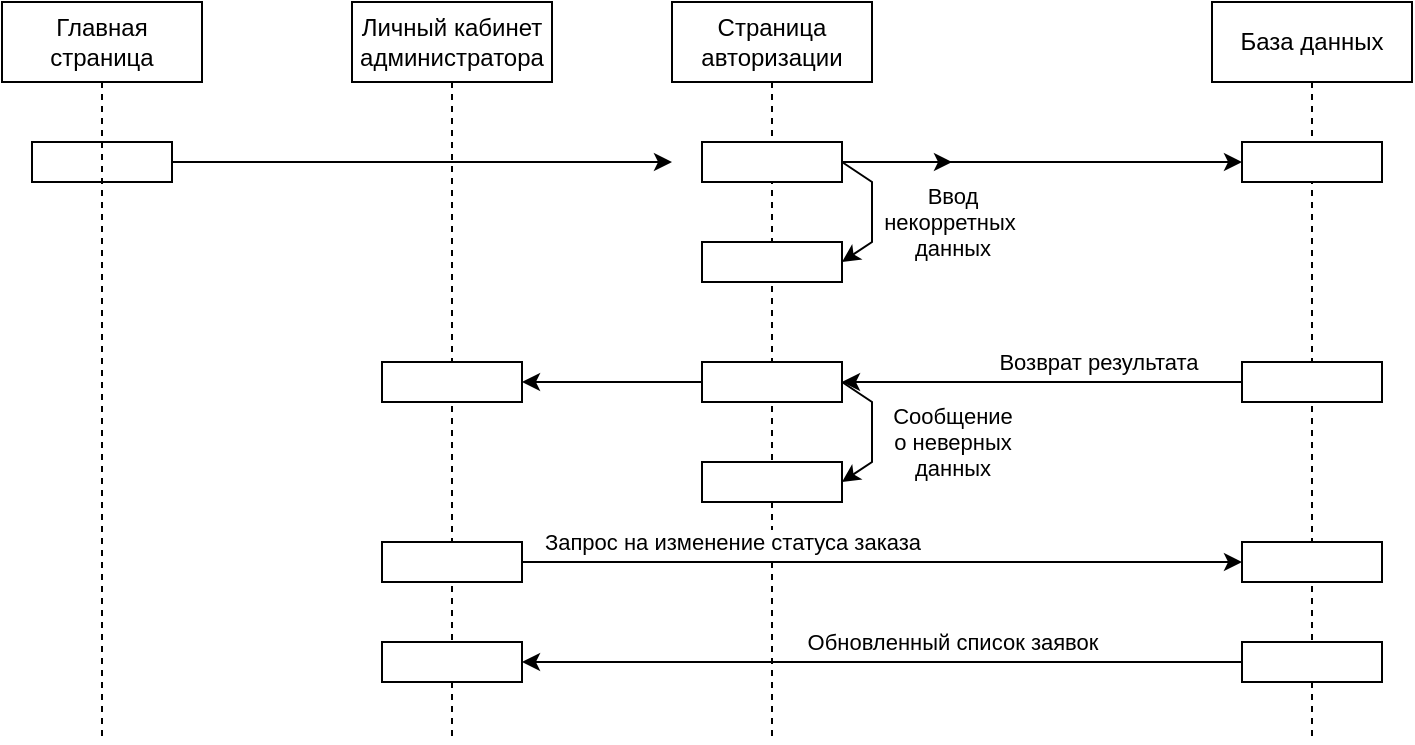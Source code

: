 <mxfile version="24.7.17">
  <diagram name="Page-1" id="hPvZyRAlkJFVNJidljv0">
    <mxGraphModel dx="1586" dy="851" grid="1" gridSize="10" guides="1" tooltips="1" connect="1" arrows="1" fold="1" page="1" pageScale="1" pageWidth="850" pageHeight="1100" math="0" shadow="0">
      <root>
        <mxCell id="0" />
        <mxCell id="1" parent="0" />
        <mxCell id="rl190019idn-pyYYRpBx-1" style="edgeStyle=orthogonalEdgeStyle;rounded=0;orthogonalLoop=1;jettySize=auto;html=1;exitX=1;exitY=0.5;exitDx=0;exitDy=0;entryX=0;entryY=0.5;entryDx=0;entryDy=0;" edge="1" parent="1" source="rl190019idn-pyYYRpBx-2">
          <mxGeometry relative="1" as="geometry">
            <mxPoint x="205" y="110" as="targetPoint" />
          </mxGeometry>
        </mxCell>
        <mxCell id="rl190019idn-pyYYRpBx-2" value="" style="html=1;whiteSpace=wrap;" vertex="1" parent="1">
          <mxGeometry x="-115" y="100" width="70" height="20" as="geometry" />
        </mxCell>
        <mxCell id="rl190019idn-pyYYRpBx-3" value="Страница авторизации" style="shape=umlLifeline;perimeter=lifelinePerimeter;whiteSpace=wrap;html=1;container=1;dropTarget=0;collapsible=0;recursiveResize=0;outlineConnect=0;portConstraint=eastwest;newEdgeStyle={&quot;curved&quot;:0,&quot;rounded&quot;:0};" vertex="1" parent="1">
          <mxGeometry x="205" y="30" width="100" height="370" as="geometry" />
        </mxCell>
        <mxCell id="rl190019idn-pyYYRpBx-4" style="edgeStyle=orthogonalEdgeStyle;rounded=0;orthogonalLoop=1;jettySize=auto;html=1;exitX=1;exitY=0.5;exitDx=0;exitDy=0;entryX=0;entryY=0.5;entryDx=0;entryDy=0;" edge="1" parent="1" target="rl190019idn-pyYYRpBx-12">
          <mxGeometry relative="1" as="geometry">
            <mxPoint x="275" y="110" as="sourcePoint" />
            <mxPoint x="345" y="110" as="targetPoint" />
          </mxGeometry>
        </mxCell>
        <mxCell id="rl190019idn-pyYYRpBx-11" value="База данных" style="shape=umlLifeline;perimeter=lifelinePerimeter;whiteSpace=wrap;html=1;container=1;dropTarget=0;collapsible=0;recursiveResize=0;outlineConnect=0;portConstraint=eastwest;newEdgeStyle={&quot;curved&quot;:0,&quot;rounded&quot;:0};" vertex="1" parent="1">
          <mxGeometry x="475" y="30" width="100" height="370" as="geometry" />
        </mxCell>
        <mxCell id="rl190019idn-pyYYRpBx-20" value="Ввод&lt;div&gt;некорретных&amp;nbsp;&lt;/div&gt;&lt;div&gt;данных&lt;/div&gt;" style="rounded=0;orthogonalLoop=1;jettySize=auto;html=1;exitX=1;exitY=0.5;exitDx=0;exitDy=0;entryX=1;entryY=0.5;entryDx=0;entryDy=0;" edge="1" parent="1" source="rl190019idn-pyYYRpBx-22" target="rl190019idn-pyYYRpBx-23">
          <mxGeometry x="0.151" y="40" relative="1" as="geometry">
            <Array as="points">
              <mxPoint x="305" y="120" />
              <mxPoint x="305" y="150" />
            </Array>
            <mxPoint as="offset" />
          </mxGeometry>
        </mxCell>
        <mxCell id="rl190019idn-pyYYRpBx-21" style="edgeStyle=orthogonalEdgeStyle;rounded=0;orthogonalLoop=1;jettySize=auto;html=1;exitX=1;exitY=0.5;exitDx=0;exitDy=0;entryX=0;entryY=0.5;entryDx=0;entryDy=0;" edge="1" parent="1" source="rl190019idn-pyYYRpBx-22" target="rl190019idn-pyYYRpBx-24">
          <mxGeometry relative="1" as="geometry" />
        </mxCell>
        <mxCell id="rl190019idn-pyYYRpBx-22" value="" style="html=1;whiteSpace=wrap;" vertex="1" parent="1">
          <mxGeometry x="220" y="100" width="70" height="20" as="geometry" />
        </mxCell>
        <mxCell id="rl190019idn-pyYYRpBx-23" value="" style="html=1;whiteSpace=wrap;" vertex="1" parent="1">
          <mxGeometry x="220" y="150" width="70" height="20" as="geometry" />
        </mxCell>
        <mxCell id="rl190019idn-pyYYRpBx-24" value="" style="html=1;whiteSpace=wrap;" vertex="1" parent="1">
          <mxGeometry x="490" y="100" width="70" height="20" as="geometry" />
        </mxCell>
        <mxCell id="rl190019idn-pyYYRpBx-25" value="Возврат результата" style="edgeStyle=orthogonalEdgeStyle;rounded=0;orthogonalLoop=1;jettySize=auto;html=1;exitX=0;exitY=0.5;exitDx=0;exitDy=0;entryX=1;entryY=0.5;entryDx=0;entryDy=0;" edge="1" parent="1" source="rl190019idn-pyYYRpBx-26">
          <mxGeometry x="-0.276" y="-10" relative="1" as="geometry">
            <mxPoint x="290" y="220" as="targetPoint" />
            <mxPoint as="offset" />
          </mxGeometry>
        </mxCell>
        <mxCell id="rl190019idn-pyYYRpBx-26" value="" style="html=1;whiteSpace=wrap;" vertex="1" parent="1">
          <mxGeometry x="490" y="210" width="70" height="20" as="geometry" />
        </mxCell>
        <mxCell id="rl190019idn-pyYYRpBx-27" value="Сообщение&lt;div&gt;о неверных&lt;/div&gt;&lt;div&gt;данных&lt;/div&gt;" style="rounded=0;orthogonalLoop=1;jettySize=auto;html=1;exitX=1;exitY=0.5;exitDx=0;exitDy=0;entryX=1;entryY=0.5;entryDx=0;entryDy=0;" edge="1" parent="1" source="rl190019idn-pyYYRpBx-29" target="rl190019idn-pyYYRpBx-30">
          <mxGeometry x="0.151" y="40" relative="1" as="geometry">
            <Array as="points">
              <mxPoint x="305" y="230" />
              <mxPoint x="305" y="260" />
            </Array>
            <mxPoint as="offset" />
          </mxGeometry>
        </mxCell>
        <mxCell id="rl190019idn-pyYYRpBx-28" style="edgeStyle=orthogonalEdgeStyle;rounded=0;orthogonalLoop=1;jettySize=auto;html=1;exitX=0;exitY=0.5;exitDx=0;exitDy=0;entryX=1;entryY=0.5;entryDx=0;entryDy=0;" edge="1" parent="1" source="rl190019idn-pyYYRpBx-29" target="rl190019idn-pyYYRpBx-32">
          <mxGeometry relative="1" as="geometry" />
        </mxCell>
        <mxCell id="rl190019idn-pyYYRpBx-29" value="" style="html=1;whiteSpace=wrap;" vertex="1" parent="1">
          <mxGeometry x="220" y="210" width="70" height="20" as="geometry" />
        </mxCell>
        <mxCell id="rl190019idn-pyYYRpBx-30" value="" style="html=1;whiteSpace=wrap;" vertex="1" parent="1">
          <mxGeometry x="220" y="260" width="70" height="20" as="geometry" />
        </mxCell>
        <mxCell id="rl190019idn-pyYYRpBx-31" value="Личный кабинет&lt;div&gt;администратора&lt;/div&gt;" style="shape=umlLifeline;perimeter=lifelinePerimeter;whiteSpace=wrap;html=1;container=1;dropTarget=0;collapsible=0;recursiveResize=0;outlineConnect=0;portConstraint=eastwest;newEdgeStyle={&quot;curved&quot;:0,&quot;rounded&quot;:0};" vertex="1" parent="1">
          <mxGeometry x="45" y="30" width="100" height="370" as="geometry" />
        </mxCell>
        <mxCell id="rl190019idn-pyYYRpBx-32" value="" style="html=1;whiteSpace=wrap;" vertex="1" parent="1">
          <mxGeometry x="60" y="210" width="70" height="20" as="geometry" />
        </mxCell>
        <mxCell id="rl190019idn-pyYYRpBx-33" value="Главная страница" style="shape=umlLifeline;perimeter=lifelinePerimeter;whiteSpace=wrap;html=1;container=1;dropTarget=0;collapsible=0;recursiveResize=0;outlineConnect=0;portConstraint=eastwest;newEdgeStyle={&quot;curved&quot;:0,&quot;rounded&quot;:0};" vertex="1" parent="1">
          <mxGeometry x="-130" y="30" width="100" height="370" as="geometry" />
        </mxCell>
        <mxCell id="rl190019idn-pyYYRpBx-36" value="Запрос на изменение статуса заказа" style="edgeStyle=orthogonalEdgeStyle;rounded=0;orthogonalLoop=1;jettySize=auto;html=1;exitX=1;exitY=0.5;exitDx=0;exitDy=0;entryX=0;entryY=0.5;entryDx=0;entryDy=0;" edge="1" parent="1" source="rl190019idn-pyYYRpBx-34" target="rl190019idn-pyYYRpBx-35">
          <mxGeometry x="-0.417" y="10" relative="1" as="geometry">
            <mxPoint as="offset" />
          </mxGeometry>
        </mxCell>
        <mxCell id="rl190019idn-pyYYRpBx-34" value="" style="html=1;whiteSpace=wrap;" vertex="1" parent="1">
          <mxGeometry x="60" y="300" width="70" height="20" as="geometry" />
        </mxCell>
        <mxCell id="rl190019idn-pyYYRpBx-35" value="" style="html=1;whiteSpace=wrap;" vertex="1" parent="1">
          <mxGeometry x="490" y="300" width="70" height="20" as="geometry" />
        </mxCell>
        <mxCell id="rl190019idn-pyYYRpBx-39" value="Обновленный список заявок" style="edgeStyle=orthogonalEdgeStyle;rounded=0;orthogonalLoop=1;jettySize=auto;html=1;exitX=0;exitY=0.5;exitDx=0;exitDy=0;entryX=1;entryY=0.5;entryDx=0;entryDy=0;" edge="1" parent="1" source="rl190019idn-pyYYRpBx-37" target="rl190019idn-pyYYRpBx-38">
          <mxGeometry x="-0.194" y="-10" relative="1" as="geometry">
            <mxPoint as="offset" />
          </mxGeometry>
        </mxCell>
        <mxCell id="rl190019idn-pyYYRpBx-37" value="" style="html=1;whiteSpace=wrap;" vertex="1" parent="1">
          <mxGeometry x="490" y="350" width="70" height="20" as="geometry" />
        </mxCell>
        <mxCell id="rl190019idn-pyYYRpBx-38" value="" style="html=1;whiteSpace=wrap;" vertex="1" parent="1">
          <mxGeometry x="60" y="350" width="70" height="20" as="geometry" />
        </mxCell>
      </root>
    </mxGraphModel>
  </diagram>
</mxfile>

